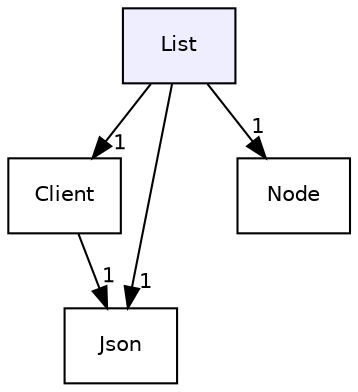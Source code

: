 digraph "List" {
  compound=true
  node [ fontsize="10", fontname="Helvetica"];
  edge [ labelfontsize="10", labelfontname="Helvetica"];
  dir_d3587ea34575ba69a6f17dbf2376cb3e [shape=box, label="List", style="filled", fillcolor="#eeeeff", pencolor="black", URL="dir_d3587ea34575ba69a6f17dbf2376cb3e.html"];
  dir_922c588100a187620fdc1533bc178f73 [shape=box label="Client" URL="dir_922c588100a187620fdc1533bc178f73.html"];
  dir_1461be47150aff16a081be733e8763ec [shape=box label="Json" URL="dir_1461be47150aff16a081be733e8763ec.html"];
  dir_d587c2ac2532168f2ec4659101815a2e [shape=box label="Node" URL="dir_d587c2ac2532168f2ec4659101815a2e.html"];
  dir_922c588100a187620fdc1533bc178f73->dir_1461be47150aff16a081be733e8763ec [headlabel="1", labeldistance=1.5 headhref="dir_000000_000008.html"];
  dir_d3587ea34575ba69a6f17dbf2376cb3e->dir_922c588100a187620fdc1533bc178f73 [headlabel="1", labeldistance=1.5 headhref="dir_000009_000000.html"];
  dir_d3587ea34575ba69a6f17dbf2376cb3e->dir_1461be47150aff16a081be733e8763ec [headlabel="1", labeldistance=1.5 headhref="dir_000009_000008.html"];
  dir_d3587ea34575ba69a6f17dbf2376cb3e->dir_d587c2ac2532168f2ec4659101815a2e [headlabel="1", labeldistance=1.5 headhref="dir_000009_000012.html"];
}
